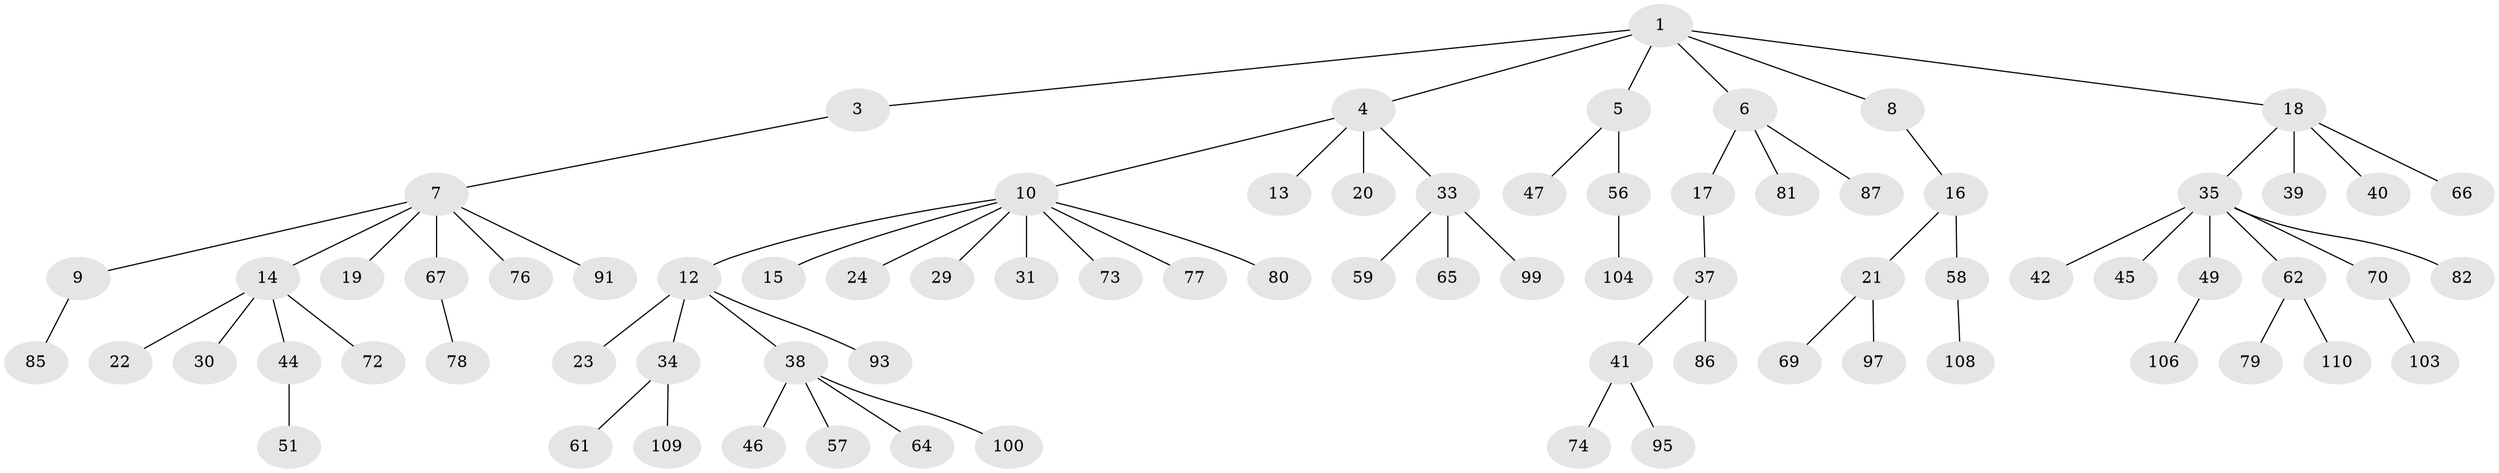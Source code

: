 // Generated by graph-tools (version 1.1) at 2025/52/02/27/25 19:52:11]
// undirected, 77 vertices, 76 edges
graph export_dot {
graph [start="1"]
  node [color=gray90,style=filled];
  1 [super="+2"];
  3;
  4 [super="+27"];
  5 [super="+26"];
  6 [super="+25"];
  7 [super="+48"];
  8;
  9;
  10 [super="+11"];
  12 [super="+28"];
  13 [super="+89"];
  14 [super="+36"];
  15;
  16 [super="+53"];
  17;
  18 [super="+50"];
  19;
  20 [super="+83"];
  21 [super="+52"];
  22;
  23;
  24 [super="+32"];
  29 [super="+98"];
  30;
  31;
  33 [super="+88"];
  34 [super="+63"];
  35 [super="+54"];
  37 [super="+75"];
  38 [super="+55"];
  39 [super="+43"];
  40;
  41 [super="+102"];
  42;
  44;
  45;
  46;
  47;
  49 [super="+84"];
  51 [super="+68"];
  56 [super="+71"];
  57 [super="+92"];
  58 [super="+60"];
  59;
  61;
  62;
  64 [super="+107"];
  65;
  66;
  67 [super="+96"];
  69;
  70 [super="+105"];
  72;
  73;
  74;
  76 [super="+90"];
  77;
  78;
  79;
  80;
  81;
  82;
  85 [super="+94"];
  86;
  87;
  91 [super="+101"];
  93;
  95;
  97;
  99;
  100;
  103;
  104;
  106;
  108;
  109;
  110;
  1 -- 4;
  1 -- 5;
  1 -- 18;
  1 -- 3;
  1 -- 6;
  1 -- 8;
  3 -- 7;
  4 -- 10;
  4 -- 13;
  4 -- 20;
  4 -- 33;
  5 -- 47;
  5 -- 56;
  6 -- 17;
  6 -- 81;
  6 -- 87;
  7 -- 9;
  7 -- 14;
  7 -- 19;
  7 -- 91;
  7 -- 67;
  7 -- 76;
  8 -- 16;
  9 -- 85;
  10 -- 29;
  10 -- 73;
  10 -- 80;
  10 -- 31;
  10 -- 24;
  10 -- 12;
  10 -- 77;
  10 -- 15;
  12 -- 23;
  12 -- 34;
  12 -- 38;
  12 -- 93;
  14 -- 22;
  14 -- 30;
  14 -- 44;
  14 -- 72;
  16 -- 21;
  16 -- 58;
  17 -- 37;
  18 -- 35;
  18 -- 39;
  18 -- 40;
  18 -- 66;
  21 -- 97;
  21 -- 69;
  33 -- 59;
  33 -- 65;
  33 -- 99;
  34 -- 61;
  34 -- 109;
  35 -- 42;
  35 -- 45;
  35 -- 49;
  35 -- 82;
  35 -- 62;
  35 -- 70;
  37 -- 41;
  37 -- 86;
  38 -- 46;
  38 -- 64;
  38 -- 57;
  38 -- 100;
  41 -- 74;
  41 -- 95;
  44 -- 51;
  49 -- 106;
  56 -- 104;
  58 -- 108;
  62 -- 79;
  62 -- 110;
  67 -- 78;
  70 -- 103;
}
